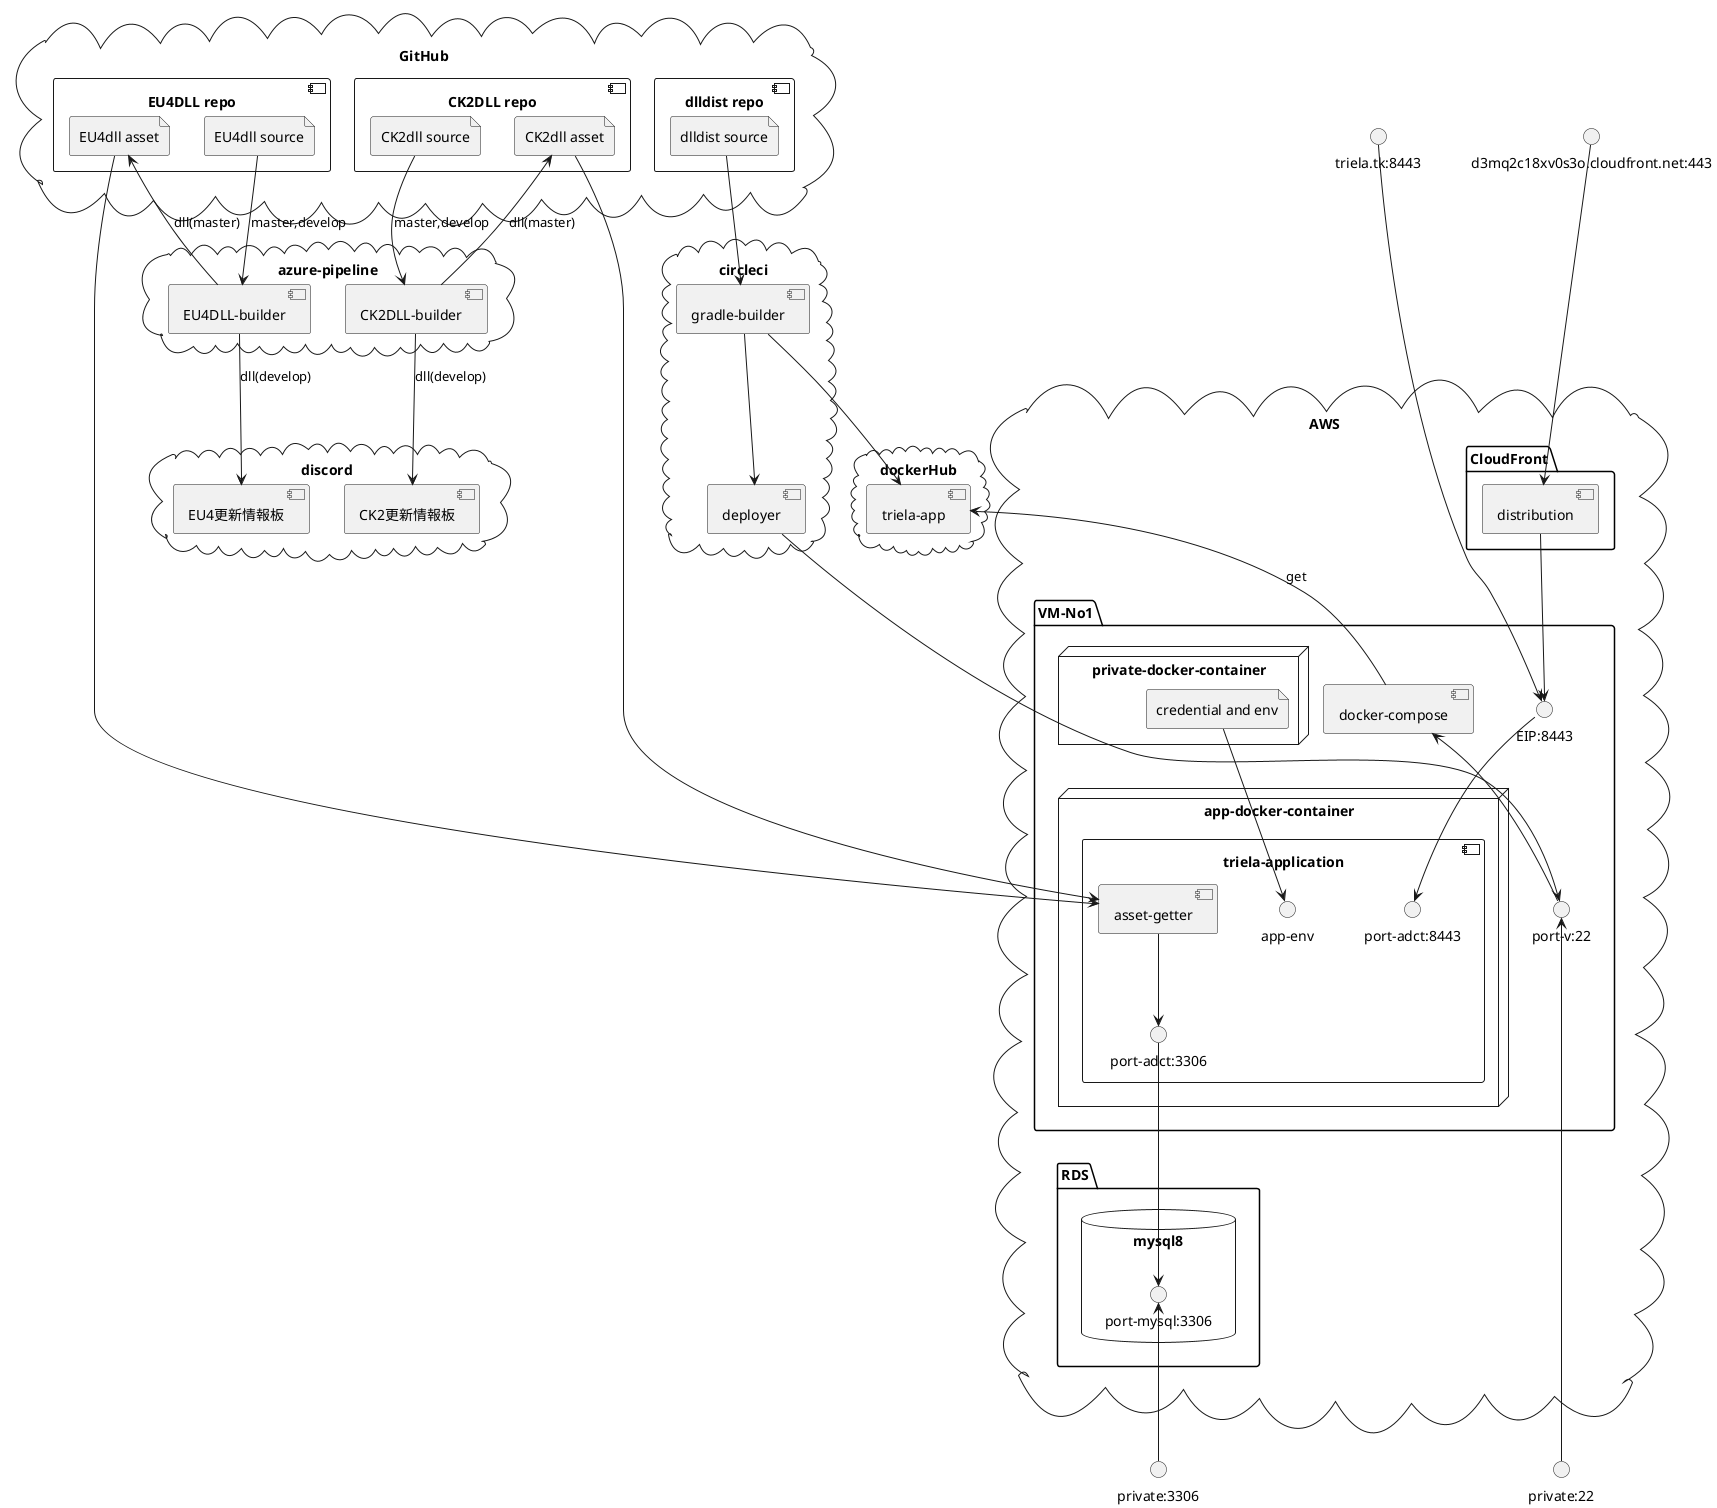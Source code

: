 @startuml

() "triela.tk:8443"
() "d3mq2c18xv0s3o.cloudfront.net:443"
() "private:22"
() "private:3306"

cloud "GitHub" {
    component "EU4DLL repo"{
        file "EU4dll source"
        file "EU4dll asset"
    }
    component "CK2DLL repo" {
        file "CK2dll source"
        file "CK2dll asset"
    }
    component "dlldist repo" {
        file "dlldist source"
    }
}

cloud "azure-pipeline" {
    component "EU4DLL-builder"
    component "CK2DLL-builder"
}

cloud "discord" {
    component "EU4更新情報板"
    component "CK2更新情報板"
}

cloud "dockerHub" {
    component "triela-app"
}

[EU4dll source] --> [EU4DLL-builder] : master,develop
[EU4dll asset] <-- [EU4DLL-builder] : dll(master)
[EU4DLL-builder] --> [EU4更新情報板] : dll(develop)
[CK2dll source] --> [CK2DLL-builder] : master,develop
[CK2dll asset] <-- [CK2DLL-builder] : dll(master)
[CK2DLL-builder] --> [CK2更新情報板] : dll(develop)

cloud "circleci" {
    component "gradle-builder"
    component "deployer"
}

[dlldist source] --> [gradle-builder]
[gradle-builder] --> [triela-app]
[gradle-builder] --> [deployer]



cloud "AWS" {

    package "CloudFront"{
        component "distribution"
    }

    package "RDS"{
        database "mysql8" {
            () "port-mysql:3306"
        }
    }

    package "VM-No1" {
    () "EIP:8443"
    () "port-v:22"
    component "docker-compose"

    node "app-docker-container" {
        component "triela-application"{
            () "port-adct:3306"
            () "port-adct:8443"

            () "app-env"

            component "asset-getter"

            [asset-getter] --> [port-adct:3306]
        }
    }

    node "private-docker-container" {
        file "credential and env"
    }
}

[triela-app] <-- [docker-compose] : get

[deployer] --> [port-v:22]

[docker-compose] <-- [port-v:22]

[EU4dll asset] --> [asset-getter]
[CK2dll asset] --> [asset-getter]

[d3mq2c18xv0s3o.cloudfront.net:443] ---> [distribution]
[distribution] --> [EIP:8443]
[triela.tk:8443] ----> [EIP:8443]
[private:22] -up---> [port-v:22]

[EIP:8443] --> [port-adct:8443]

[port-adct:3306] --> [port-mysql:3306]
[port-mysql:3306] <-- [private:3306]

[credential and env] --> [app-env]

@enduml
